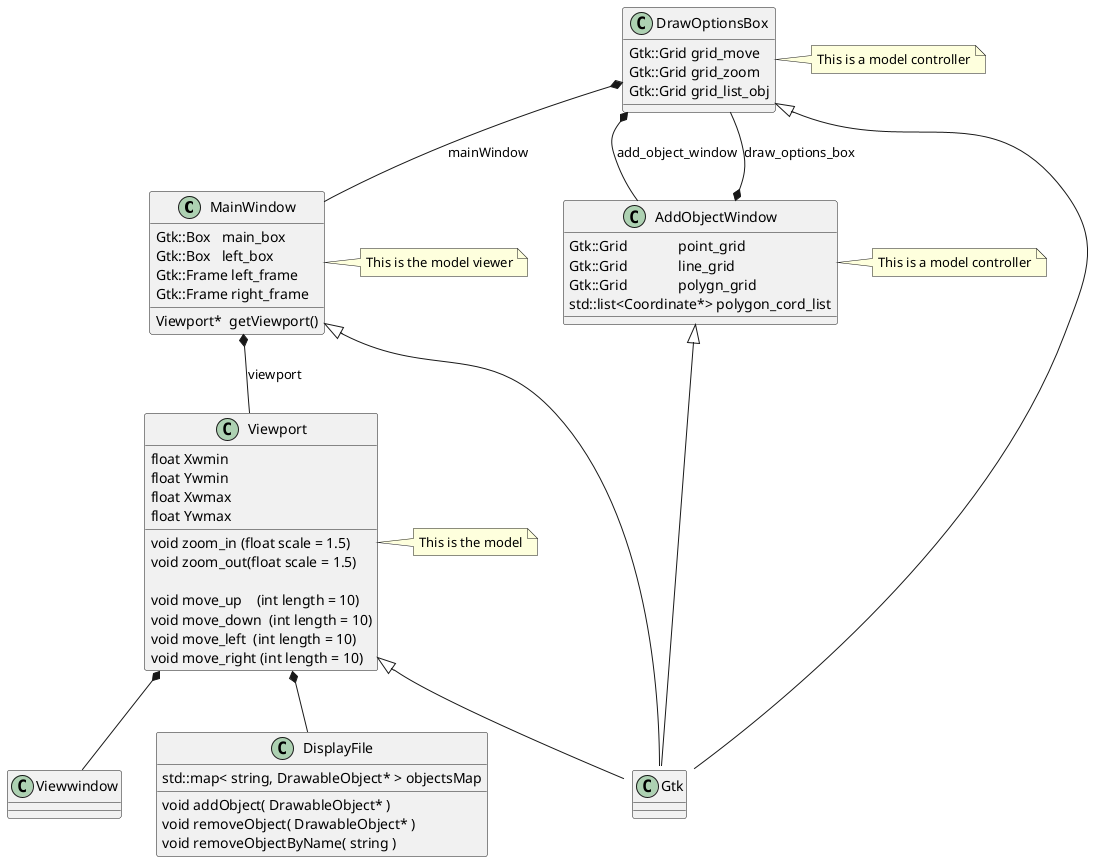 
@startuml
  skinparam defaultFontName Consolas

  MainWindow      <|-- Gtk::Window
  MainWindow      *--  Viewport : viewport

  DrawOptionsBox  <|-- Gtk::Frame
  DrawOptionsBox  *-- MainWindow      : mainWindow
  DrawOptionsBox  *-- AddObjectWindow : add_object_window

  class MainWindow {
    Gtk::Box   main_box
    Gtk::Box   left_box
    Gtk::Frame left_frame
    Gtk::Frame right_frame
    Viewport*  getViewport()
  }

  note right of MainWindow
    This is the model viewer
  end note

  class DrawOptionsBox {
    Gtk::Grid grid_move
    Gtk::Grid grid_zoom
    Gtk::Grid grid_list_obj
  }

  note right of DrawOptionsBox
    This is a model controller
  end note

  note right of Viewport
    This is the model
  end note

  AddObjectWindow <|-- Gtk::Window
  AddObjectWindow *-- DrawOptionsBox  : draw_options_box

  Viewport   <|-- Gtk::DrawingArea
  Viewport   *-- Viewwindow
  Viewport   *-- DisplayFile

  class Viewport {
    float Xwmin
    float Ywmin
    float Xwmax
    float Ywmax

    void zoom_in (float scale = 1.5)
    void zoom_out(float scale = 1.5)

    void move_up    (int length = 10)
    void move_down  (int length = 10)
    void move_left  (int length = 10)
    void move_right (int length = 10)
  }

  note right of AddObjectWindow
    This is a model controller
  end note

  class AddObjectWindow {
    Gtk::Grid              point_grid
    Gtk::Grid              line_grid
    Gtk::Grid              polygn_grid
    std::list<Coordinate*> polygon_cord_list
  }

  class DisplayFile {
    std::map< string, DrawableObject* > objectsMap
    void addObject( DrawableObject* )
    void removeObject( DrawableObject* )
    void removeObjectByName( string )
  }

@enduml
